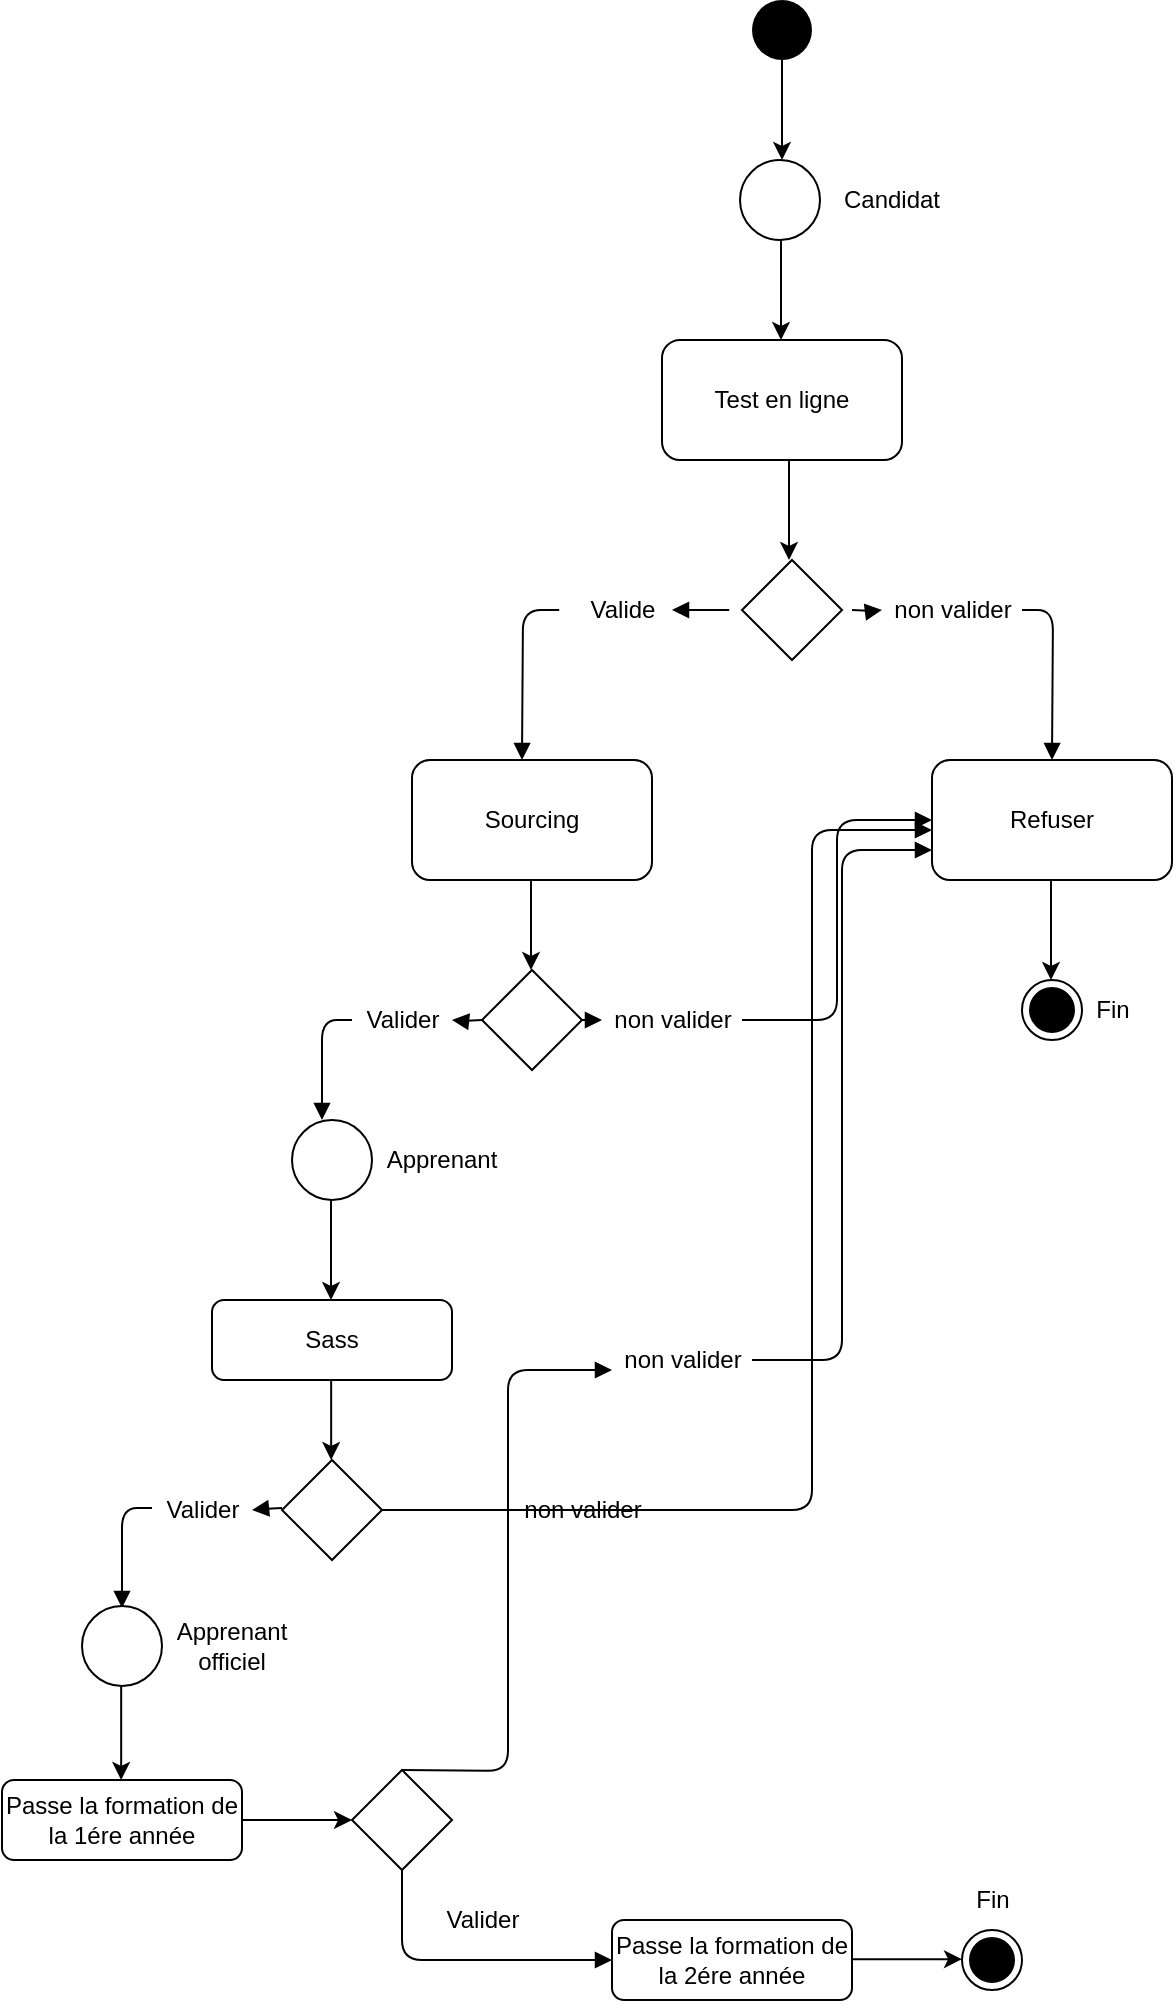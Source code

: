 <mxfile version="13.9.9" type="device"><diagram id="_FRdh3Nijc8lOizgCHKm" name="Page-1"><mxGraphModel dx="2130" dy="1012" grid="1" gridSize="10" guides="1" tooltips="1" connect="1" arrows="1" fold="1" page="1" pageScale="1" pageWidth="827" pageHeight="1169" math="0" shadow="0"><root><mxCell id="0"/><mxCell id="1" parent="0"/><mxCell id="UPivrc7NrvtaazoWQq71-1" value="" style="ellipse;fillColor=#000000;strokeColor=none;" vertex="1" parent="1"><mxGeometry x="380" y="100" width="30" height="30" as="geometry"/></mxCell><mxCell id="UPivrc7NrvtaazoWQq71-4" value="" style="endArrow=classic;html=1;exitX=0.5;exitY=1;exitDx=0;exitDy=0;" edge="1" parent="1" source="UPivrc7NrvtaazoWQq71-1"><mxGeometry width="50" height="50" relative="1" as="geometry"><mxPoint x="410" y="410" as="sourcePoint"/><mxPoint x="395" y="180" as="targetPoint"/></mxGeometry></mxCell><mxCell id="UPivrc7NrvtaazoWQq71-6" value="Test en ligne" style="rounded=1;whiteSpace=wrap;html=1;" vertex="1" parent="1"><mxGeometry x="335" y="270" width="120" height="60" as="geometry"/></mxCell><mxCell id="UPivrc7NrvtaazoWQq71-9" value="Candidat" style="text;html=1;strokeColor=none;fillColor=none;align=center;verticalAlign=middle;whiteSpace=wrap;rounded=0;" vertex="1" parent="1"><mxGeometry x="430" y="190" width="40" height="20" as="geometry"/></mxCell><mxCell id="UPivrc7NrvtaazoWQq71-10" value="" style="endArrow=classic;html=1;exitX=0.5;exitY=1;exitDx=0;exitDy=0;" edge="1" parent="1"><mxGeometry width="50" height="50" relative="1" as="geometry"><mxPoint x="394.5" y="220" as="sourcePoint"/><mxPoint x="394.5" y="270" as="targetPoint"/></mxGeometry></mxCell><mxCell id="UPivrc7NrvtaazoWQq71-11" value="" style="rhombus;" vertex="1" parent="1"><mxGeometry x="375" y="380" width="50" height="50" as="geometry"/></mxCell><mxCell id="UPivrc7NrvtaazoWQq71-13" value="" style="endArrow=classic;html=1;exitX=0.5;exitY=1;exitDx=0;exitDy=0;" edge="1" parent="1"><mxGeometry width="50" height="50" relative="1" as="geometry"><mxPoint x="529.5" y="540" as="sourcePoint"/><mxPoint x="529.5" y="590" as="targetPoint"/></mxGeometry></mxCell><mxCell id="UPivrc7NrvtaazoWQq71-14" value="" style="endArrow=classic;html=1;exitX=0.5;exitY=1;exitDx=0;exitDy=0;" edge="1" parent="1"><mxGeometry width="50" height="50" relative="1" as="geometry"><mxPoint x="398.5" y="330" as="sourcePoint"/><mxPoint x="398.5" y="380" as="targetPoint"/></mxGeometry></mxCell><mxCell id="UPivrc7NrvtaazoWQq71-15" value="" style="endArrow=classic;html=1;exitX=0.5;exitY=1;exitDx=0;exitDy=0;" edge="1" parent="1"><mxGeometry width="50" height="50" relative="1" as="geometry"><mxPoint x="269.5" y="535" as="sourcePoint"/><mxPoint x="269.5" y="585" as="targetPoint"/></mxGeometry></mxCell><mxCell id="UPivrc7NrvtaazoWQq71-17" value="" style="endArrow=classic;html=1;exitX=0.5;exitY=1;exitDx=0;exitDy=0;" edge="1" parent="1"><mxGeometry width="50" height="50" relative="1" as="geometry"><mxPoint x="64.58" y="940" as="sourcePoint"/><mxPoint x="64.58" y="990" as="targetPoint"/></mxGeometry></mxCell><mxCell id="UPivrc7NrvtaazoWQq71-19" value="" style="endArrow=classic;html=1;exitX=0.5;exitY=1;exitDx=0;exitDy=0;" edge="1" parent="1"><mxGeometry width="50" height="50" relative="1" as="geometry"><mxPoint x="169.58" y="780" as="sourcePoint"/><mxPoint x="169.58" y="830" as="targetPoint"/></mxGeometry></mxCell><mxCell id="UPivrc7NrvtaazoWQq71-20" value="" style="endArrow=classic;html=1;exitX=0.5;exitY=1;exitDx=0;exitDy=0;" edge="1" parent="1"><mxGeometry width="50" height="50" relative="1" as="geometry"><mxPoint x="169.5" y="700" as="sourcePoint"/><mxPoint x="169.5" y="750" as="targetPoint"/></mxGeometry></mxCell><mxCell id="UPivrc7NrvtaazoWQq71-24" value="" style="endArrow=block;endFill=1;html=1;edgeStyle=orthogonalEdgeStyle;align=left;verticalAlign=top;" edge="1" parent="1" source="UPivrc7NrvtaazoWQq71-54"><mxGeometry x="-1" relative="1" as="geometry"><mxPoint x="430" y="405" as="sourcePoint"/><mxPoint x="530" y="480" as="targetPoint"/></mxGeometry></mxCell><mxCell id="UPivrc7NrvtaazoWQq71-27" value="" style="endArrow=block;endFill=1;html=1;edgeStyle=orthogonalEdgeStyle;align=left;verticalAlign=top;exitX=-0.128;exitY=0.5;exitDx=0;exitDy=0;exitPerimeter=0;" edge="1" parent="1" source="UPivrc7NrvtaazoWQq71-48"><mxGeometry x="-1" relative="1" as="geometry"><mxPoint x="150" y="420" as="sourcePoint"/><mxPoint x="265" y="480" as="targetPoint"/></mxGeometry></mxCell><mxCell id="UPivrc7NrvtaazoWQq71-28" value="Sourcing" style="rounded=1;whiteSpace=wrap;html=1;" vertex="1" parent="1"><mxGeometry x="210" y="480" width="120" height="60" as="geometry"/></mxCell><mxCell id="UPivrc7NrvtaazoWQq71-29" value="Refuser" style="rounded=1;whiteSpace=wrap;html=1;" vertex="1" parent="1"><mxGeometry x="470" y="480" width="120" height="60" as="geometry"/></mxCell><mxCell id="UPivrc7NrvtaazoWQq71-30" value="" style="ellipse;html=1;shape=endState;fillColor=#000000;strokeColor=#000000;" vertex="1" parent="1"><mxGeometry x="515" y="590" width="30" height="30" as="geometry"/></mxCell><mxCell id="UPivrc7NrvtaazoWQq71-31" value="Fin" style="text;html=1;align=center;verticalAlign=middle;resizable=0;points=[];autosize=1;" vertex="1" parent="1"><mxGeometry x="545" y="595" width="30" height="20" as="geometry"/></mxCell><mxCell id="UPivrc7NrvtaazoWQq71-32" value="" style="ellipse;whiteSpace=wrap;html=1;" vertex="1" parent="1"><mxGeometry x="374" y="180" width="40" height="40" as="geometry"/></mxCell><mxCell id="UPivrc7NrvtaazoWQq71-35" value="" style="rhombus;" vertex="1" parent="1"><mxGeometry x="245" y="585" width="50" height="50" as="geometry"/></mxCell><mxCell id="UPivrc7NrvtaazoWQq71-36" value="" style="endArrow=block;endFill=1;html=1;edgeStyle=orthogonalEdgeStyle;align=left;verticalAlign=top;" edge="1" parent="1" source="UPivrc7NrvtaazoWQq71-56"><mxGeometry x="-1" relative="1" as="geometry"><mxPoint x="245" y="610" as="sourcePoint"/><mxPoint x="165" y="660" as="targetPoint"/><Array as="points"><mxPoint x="165" y="610"/></Array></mxGeometry></mxCell><mxCell id="UPivrc7NrvtaazoWQq71-37" value="" style="endArrow=block;endFill=1;html=1;edgeStyle=orthogonalEdgeStyle;align=left;verticalAlign=top;entryX=0;entryY=0.5;entryDx=0;entryDy=0;" edge="1" parent="1" source="UPivrc7NrvtaazoWQq71-53" target="UPivrc7NrvtaazoWQq71-29"><mxGeometry x="-1" relative="1" as="geometry"><mxPoint x="295" y="610" as="sourcePoint"/><mxPoint x="410" y="660" as="targetPoint"/></mxGeometry></mxCell><mxCell id="UPivrc7NrvtaazoWQq71-38" value="" style="ellipse;whiteSpace=wrap;html=1;" vertex="1" parent="1"><mxGeometry x="150" y="660" width="40" height="40" as="geometry"/></mxCell><mxCell id="UPivrc7NrvtaazoWQq71-39" value="Apprenant" style="text;html=1;strokeColor=none;fillColor=none;align=center;verticalAlign=middle;whiteSpace=wrap;rounded=0;" vertex="1" parent="1"><mxGeometry x="205" y="670" width="40" height="20" as="geometry"/></mxCell><mxCell id="UPivrc7NrvtaazoWQq71-40" value="Sass" style="rounded=1;whiteSpace=wrap;html=1;" vertex="1" parent="1"><mxGeometry x="110" y="750" width="120" height="40" as="geometry"/></mxCell><mxCell id="UPivrc7NrvtaazoWQq71-41" value="" style="rhombus;" vertex="1" parent="1"><mxGeometry x="145" y="830" width="50" height="50" as="geometry"/></mxCell><mxCell id="UPivrc7NrvtaazoWQq71-43" value="" style="endArrow=block;endFill=1;html=1;edgeStyle=orthogonalEdgeStyle;align=left;verticalAlign=top;" edge="1" parent="1"><mxGeometry x="-1" relative="1" as="geometry"><mxPoint x="195" y="855" as="sourcePoint"/><mxPoint x="470" y="515" as="targetPoint"/><Array as="points"><mxPoint x="410" y="855"/><mxPoint x="410" y="515"/></Array></mxGeometry></mxCell><mxCell id="UPivrc7NrvtaazoWQq71-44" value="" style="endArrow=block;endFill=1;html=1;edgeStyle=orthogonalEdgeStyle;align=left;verticalAlign=top;" edge="1" parent="1" source="UPivrc7NrvtaazoWQq71-55"><mxGeometry x="-1" relative="1" as="geometry"><mxPoint x="145" y="854" as="sourcePoint"/><mxPoint x="65" y="904" as="targetPoint"/><Array as="points"><mxPoint x="65" y="854"/></Array></mxGeometry></mxCell><mxCell id="UPivrc7NrvtaazoWQq71-45" value="" style="ellipse;whiteSpace=wrap;html=1;" vertex="1" parent="1"><mxGeometry x="45" y="903" width="40" height="40" as="geometry"/></mxCell><mxCell id="UPivrc7NrvtaazoWQq71-46" value="Apprenant officiel" style="text;html=1;strokeColor=none;fillColor=none;align=center;verticalAlign=middle;whiteSpace=wrap;rounded=0;" vertex="1" parent="1"><mxGeometry x="100" y="913" width="40" height="20" as="geometry"/></mxCell><mxCell id="UPivrc7NrvtaazoWQq71-48" value="Valide" style="text;html=1;align=center;verticalAlign=middle;resizable=0;points=[];autosize=1;" vertex="1" parent="1"><mxGeometry x="290" y="395" width="50" height="20" as="geometry"/></mxCell><mxCell id="UPivrc7NrvtaazoWQq71-49" value="" style="endArrow=block;endFill=1;html=1;edgeStyle=orthogonalEdgeStyle;align=left;verticalAlign=top;exitX=-0.128;exitY=0.5;exitDx=0;exitDy=0;exitPerimeter=0;" edge="1" parent="1" source="UPivrc7NrvtaazoWQq71-11" target="UPivrc7NrvtaazoWQq71-48"><mxGeometry x="-1" relative="1" as="geometry"><mxPoint x="368.6" y="405" as="sourcePoint"/><mxPoint x="265" y="480" as="targetPoint"/></mxGeometry></mxCell><mxCell id="UPivrc7NrvtaazoWQq71-54" value="non valider" style="text;html=1;align=center;verticalAlign=middle;resizable=0;points=[];autosize=1;" vertex="1" parent="1"><mxGeometry x="445" y="395" width="70" height="20" as="geometry"/></mxCell><mxCell id="UPivrc7NrvtaazoWQq71-57" value="" style="endArrow=block;endFill=1;html=1;edgeStyle=orthogonalEdgeStyle;align=left;verticalAlign=top;" edge="1" parent="1" target="UPivrc7NrvtaazoWQq71-54"><mxGeometry x="-1" relative="1" as="geometry"><mxPoint x="430" y="405" as="sourcePoint"/><mxPoint x="530" y="480" as="targetPoint"/></mxGeometry></mxCell><mxCell id="UPivrc7NrvtaazoWQq71-56" value="Valider" style="text;html=1;align=center;verticalAlign=middle;resizable=0;points=[];autosize=1;" vertex="1" parent="1"><mxGeometry x="180" y="600" width="50" height="20" as="geometry"/></mxCell><mxCell id="UPivrc7NrvtaazoWQq71-58" value="" style="endArrow=block;endFill=1;html=1;edgeStyle=orthogonalEdgeStyle;align=left;verticalAlign=top;" edge="1" parent="1" target="UPivrc7NrvtaazoWQq71-56"><mxGeometry x="-1" relative="1" as="geometry"><mxPoint x="245" y="610" as="sourcePoint"/><mxPoint x="165" y="660" as="targetPoint"/><Array as="points"/></mxGeometry></mxCell><mxCell id="UPivrc7NrvtaazoWQq71-53" value="non valider" style="text;html=1;align=center;verticalAlign=middle;resizable=0;points=[];autosize=1;" vertex="1" parent="1"><mxGeometry x="305" y="600" width="70" height="20" as="geometry"/></mxCell><mxCell id="UPivrc7NrvtaazoWQq71-59" value="" style="endArrow=block;endFill=1;html=1;edgeStyle=orthogonalEdgeStyle;align=left;verticalAlign=top;entryX=0;entryY=0.5;entryDx=0;entryDy=0;" edge="1" parent="1" target="UPivrc7NrvtaazoWQq71-53"><mxGeometry x="-1" relative="1" as="geometry"><mxPoint x="295" y="610" as="sourcePoint"/><mxPoint x="470" y="510" as="targetPoint"/></mxGeometry></mxCell><mxCell id="UPivrc7NrvtaazoWQq71-55" value="Valider" style="text;html=1;align=center;verticalAlign=middle;resizable=0;points=[];autosize=1;" vertex="1" parent="1"><mxGeometry x="80" y="845" width="50" height="20" as="geometry"/></mxCell><mxCell id="UPivrc7NrvtaazoWQq71-60" value="" style="endArrow=block;endFill=1;html=1;edgeStyle=orthogonalEdgeStyle;align=left;verticalAlign=top;" edge="1" parent="1" target="UPivrc7NrvtaazoWQq71-55"><mxGeometry x="-1" relative="1" as="geometry"><mxPoint x="145" y="854" as="sourcePoint"/><mxPoint x="65" y="904" as="targetPoint"/><Array as="points"/></mxGeometry></mxCell><mxCell id="UPivrc7NrvtaazoWQq71-61" value="non valider" style="text;html=1;align=center;verticalAlign=middle;resizable=0;points=[];autosize=1;" vertex="1" parent="1"><mxGeometry x="260" y="845" width="70" height="20" as="geometry"/></mxCell><mxCell id="UPivrc7NrvtaazoWQq71-65" value="Passe la formation de la 1ére année" style="rounded=1;whiteSpace=wrap;html=1;" vertex="1" parent="1"><mxGeometry x="5" y="990" width="120" height="40" as="geometry"/></mxCell><mxCell id="UPivrc7NrvtaazoWQq71-67" value="" style="endArrow=classic;html=1;exitX=1;exitY=0.5;exitDx=0;exitDy=0;" edge="1" parent="1" source="UPivrc7NrvtaazoWQq71-65"><mxGeometry width="50" height="50" relative="1" as="geometry"><mxPoint x="74.58" y="950" as="sourcePoint"/><mxPoint x="180" y="1010" as="targetPoint"/></mxGeometry></mxCell><mxCell id="UPivrc7NrvtaazoWQq71-68" value="" style="rhombus;" vertex="1" parent="1"><mxGeometry x="180" y="985" width="50" height="50" as="geometry"/></mxCell><mxCell id="UPivrc7NrvtaazoWQq71-69" value="" style="endArrow=block;endFill=1;html=1;edgeStyle=orthogonalEdgeStyle;align=left;verticalAlign=top;entryX=0;entryY=0.75;entryDx=0;entryDy=0;" edge="1" parent="1" source="UPivrc7NrvtaazoWQq71-70" target="UPivrc7NrvtaazoWQq71-29"><mxGeometry x="-1" relative="1" as="geometry"><mxPoint x="205" y="985" as="sourcePoint"/><mxPoint x="440" y="514.667" as="targetPoint"/></mxGeometry></mxCell><mxCell id="UPivrc7NrvtaazoWQq71-70" value="non valider" style="text;html=1;align=center;verticalAlign=middle;resizable=0;points=[];autosize=1;" vertex="1" parent="1"><mxGeometry x="310" y="770" width="70" height="20" as="geometry"/></mxCell><mxCell id="UPivrc7NrvtaazoWQq71-71" value="" style="endArrow=block;endFill=1;html=1;edgeStyle=orthogonalEdgeStyle;align=left;verticalAlign=top;entryX=0;entryY=0.75;entryDx=0;entryDy=0;" edge="1" parent="1" target="UPivrc7NrvtaazoWQq71-70"><mxGeometry x="-1" relative="1" as="geometry"><mxPoint x="205" y="985" as="sourcePoint"/><mxPoint x="470" y="525" as="targetPoint"/></mxGeometry></mxCell><mxCell id="UPivrc7NrvtaazoWQq71-73" value="Passe la formation de la 2ére année" style="rounded=1;whiteSpace=wrap;html=1;" vertex="1" parent="1"><mxGeometry x="310" y="1060" width="120" height="40" as="geometry"/></mxCell><mxCell id="UPivrc7NrvtaazoWQq71-75" value="" style="endArrow=block;endFill=1;html=1;edgeStyle=orthogonalEdgeStyle;align=left;verticalAlign=top;" edge="1" parent="1"><mxGeometry x="-1" relative="1" as="geometry"><mxPoint x="205" y="1035" as="sourcePoint"/><mxPoint x="310" y="1080" as="targetPoint"/><Array as="points"><mxPoint x="205" y="1080"/></Array></mxGeometry></mxCell><mxCell id="UPivrc7NrvtaazoWQq71-76" value="Valider" style="text;html=1;align=center;verticalAlign=middle;resizable=0;points=[];autosize=1;" vertex="1" parent="1"><mxGeometry x="220" y="1050" width="50" height="20" as="geometry"/></mxCell><mxCell id="UPivrc7NrvtaazoWQq71-79" value="" style="endArrow=classic;html=1;exitX=1;exitY=0.5;exitDx=0;exitDy=0;" edge="1" parent="1"><mxGeometry width="50" height="50" relative="1" as="geometry"><mxPoint x="430" y="1079.58" as="sourcePoint"/><mxPoint x="485" y="1079.58" as="targetPoint"/></mxGeometry></mxCell><mxCell id="UPivrc7NrvtaazoWQq71-80" value="" style="ellipse;html=1;shape=endState;fillColor=#000000;strokeColor=#000000;" vertex="1" parent="1"><mxGeometry x="485" y="1065" width="30" height="30" as="geometry"/></mxCell><mxCell id="UPivrc7NrvtaazoWQq71-81" value="Fin" style="text;html=1;align=center;verticalAlign=middle;resizable=0;points=[];autosize=1;" vertex="1" parent="1"><mxGeometry x="485" y="1040" width="30" height="20" as="geometry"/></mxCell></root></mxGraphModel></diagram></mxfile>